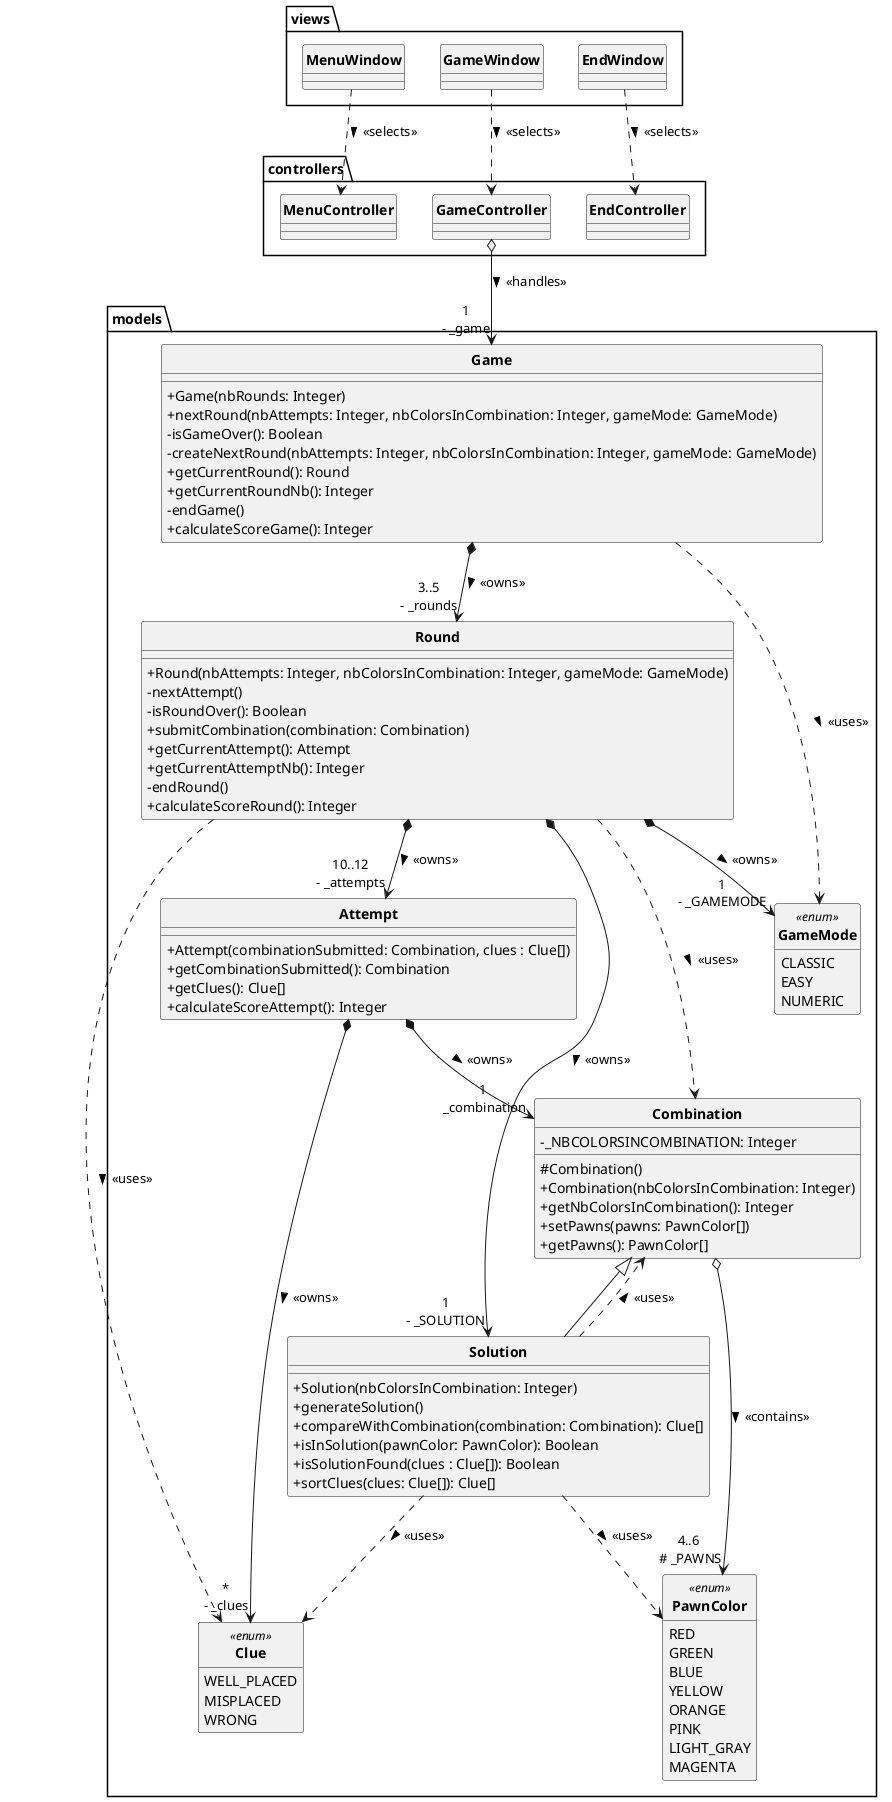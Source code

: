 @startuml

skinparam style strictuml
skinparam classAttributeIconSize 0
skinparam classFontStyle Bold
hide enum methods
hide interface attributes

package views {
    class MenuWindow {}
    class GameWindow {}
    class EndWindow {}
}

package controllers {
    class MenuController {}
    class GameController {}
    class EndController {}
}

package models {
    class Game {
        + Game(nbRounds: Integer)
        + nextRound(nbAttempts: Integer, nbColorsInCombination: Integer, gameMode: GameMode)
        - isGameOver(): Boolean
        - createNextRound(nbAttempts: Integer, nbColorsInCombination: Integer, gameMode: GameMode)
        + getCurrentRound(): Round
        + getCurrentRoundNb(): Integer
        - endGame()
        + calculateScoreGame(): Integer
    }
    class Round {
        + Round(nbAttempts: Integer, nbColorsInCombination: Integer, gameMode: GameMode)
        - nextAttempt()
        - isRoundOver(): Boolean
        + submitCombination(combination: Combination)
        + getCurrentAttempt(): Attempt
        + getCurrentAttemptNb(): Integer
        - endRound()
        + calculateScoreRound(): Integer
    }
    class Combination {
        - _NBCOLORSINCOMBINATION: Integer
        # Combination()
        + Combination(nbColorsInCombination: Integer)
        + getNbColorsInCombination(): Integer
        + setPawns(pawns: PawnColor[])
        + getPawns(): PawnColor[]
    }
    class Solution extends Combination {
        + Solution(nbColorsInCombination: Integer)
        + generateSolution()
        + compareWithCombination(combination: Combination): Clue[]
        + isInSolution(pawnColor: PawnColor): Boolean
        + isSolutionFound(clues : Clue[]): Boolean
        + sortClues(clues: Clue[]): Clue[]
    }
    class Attempt {
        + Attempt(combinationSubmitted: Combination, clues : Clue[])
        + getCombinationSubmitted(): Combination
        + getClues(): Clue[]
        + calculateScoreAttempt(): Integer
    }

    enum PawnColor <<enum>> {
        RED
        GREEN
        BLUE
        YELLOW
        ORANGE
        PINK
        LIGHT_GRAY
        MAGENTA
    }
    enum GameMode <<enum>> {
        CLASSIC
        EASY
        NUMERIC
    }
    enum Clue <<enum>> {
        WELL_PLACED
        MISPLACED
        WRONG
    }
}

'Relations

'Views

'MenuWindow
MenuWindow ..> MenuController : > <<selects>>

'GameWindow
GameWindow ..> GameController : > <<selects>>

'EndWindow
EndWindow ..> EndController : > <<selects>>

'Controllers

'GameController
GameController o--> "1\n- _game" Game : > <<handles>>

'Models

'Game
Game *--> "3..5\n- _rounds" Round : > <<owns>>
Game ..> GameMode : > <<uses>>

'Round
Round *--> "1\n- _SOLUTION" Solution : > <<owns>>
Round *--> "10..12\n- _attempts" Attempt : > <<owns>>
Round *--> "1\n- _GAMEMODE" GameMode : > <<owns>>
Round ..> Combination : > <<uses>>
Round ..> Clue : > <<uses>>

'Combination
Combination o--> "4..6\n # _PAWNS" PawnColor : > <<contains>>

'Solution
Solution ..> PawnColor : > <<uses>>
Solution ..> Clue : > <<uses>>
Solution ..> Combination : > <<uses>>

Attempt *--> "*\n- _clues" Clue : > <<owns>>
Attempt *--> "1\n _combination" Combination : > <<owns>>

@enduml